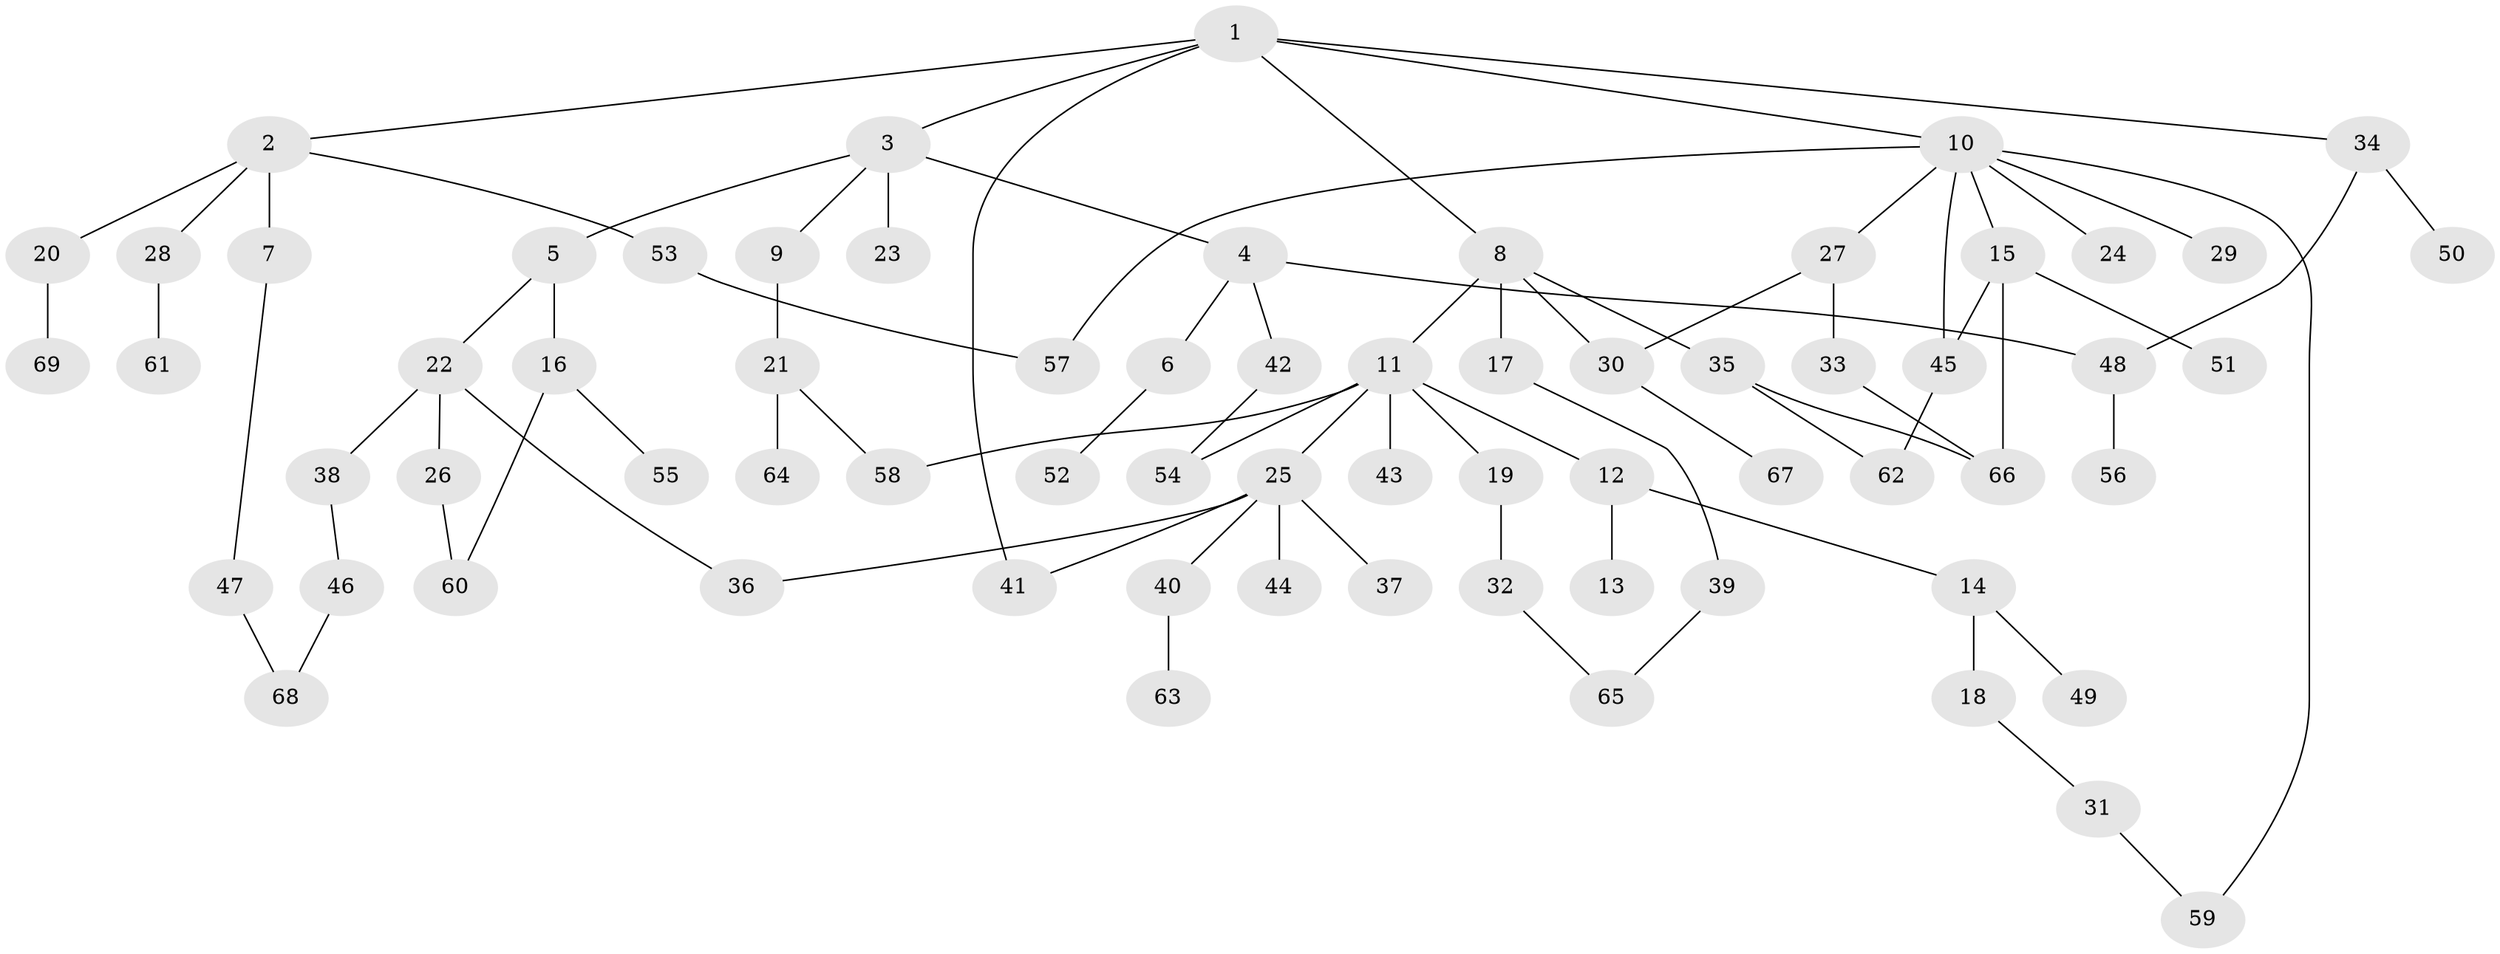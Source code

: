 // Generated by graph-tools (version 1.1) at 2025/42/03/09/25 04:42:50]
// undirected, 69 vertices, 83 edges
graph export_dot {
graph [start="1"]
  node [color=gray90,style=filled];
  1;
  2;
  3;
  4;
  5;
  6;
  7;
  8;
  9;
  10;
  11;
  12;
  13;
  14;
  15;
  16;
  17;
  18;
  19;
  20;
  21;
  22;
  23;
  24;
  25;
  26;
  27;
  28;
  29;
  30;
  31;
  32;
  33;
  34;
  35;
  36;
  37;
  38;
  39;
  40;
  41;
  42;
  43;
  44;
  45;
  46;
  47;
  48;
  49;
  50;
  51;
  52;
  53;
  54;
  55;
  56;
  57;
  58;
  59;
  60;
  61;
  62;
  63;
  64;
  65;
  66;
  67;
  68;
  69;
  1 -- 2;
  1 -- 3;
  1 -- 8;
  1 -- 10;
  1 -- 34;
  1 -- 41;
  2 -- 7;
  2 -- 20;
  2 -- 28;
  2 -- 53;
  3 -- 4;
  3 -- 5;
  3 -- 9;
  3 -- 23;
  4 -- 6;
  4 -- 42;
  4 -- 48;
  5 -- 16;
  5 -- 22;
  6 -- 52;
  7 -- 47;
  8 -- 11;
  8 -- 17;
  8 -- 35;
  8 -- 30;
  9 -- 21;
  10 -- 15;
  10 -- 24;
  10 -- 27;
  10 -- 29;
  10 -- 45;
  10 -- 57;
  10 -- 59;
  11 -- 12;
  11 -- 19;
  11 -- 25;
  11 -- 43;
  11 -- 58;
  11 -- 54;
  12 -- 13;
  12 -- 14;
  14 -- 18;
  14 -- 49;
  15 -- 51;
  15 -- 45;
  15 -- 66;
  16 -- 55;
  16 -- 60;
  17 -- 39;
  18 -- 31;
  19 -- 32;
  20 -- 69;
  21 -- 58;
  21 -- 64;
  22 -- 26;
  22 -- 36;
  22 -- 38;
  25 -- 37;
  25 -- 40;
  25 -- 44;
  25 -- 41;
  25 -- 36;
  26 -- 60;
  27 -- 30;
  27 -- 33;
  28 -- 61;
  30 -- 67;
  31 -- 59;
  32 -- 65;
  33 -- 66;
  34 -- 50;
  34 -- 48;
  35 -- 66;
  35 -- 62;
  38 -- 46;
  39 -- 65;
  40 -- 63;
  42 -- 54;
  45 -- 62;
  46 -- 68;
  47 -- 68;
  48 -- 56;
  53 -- 57;
}

